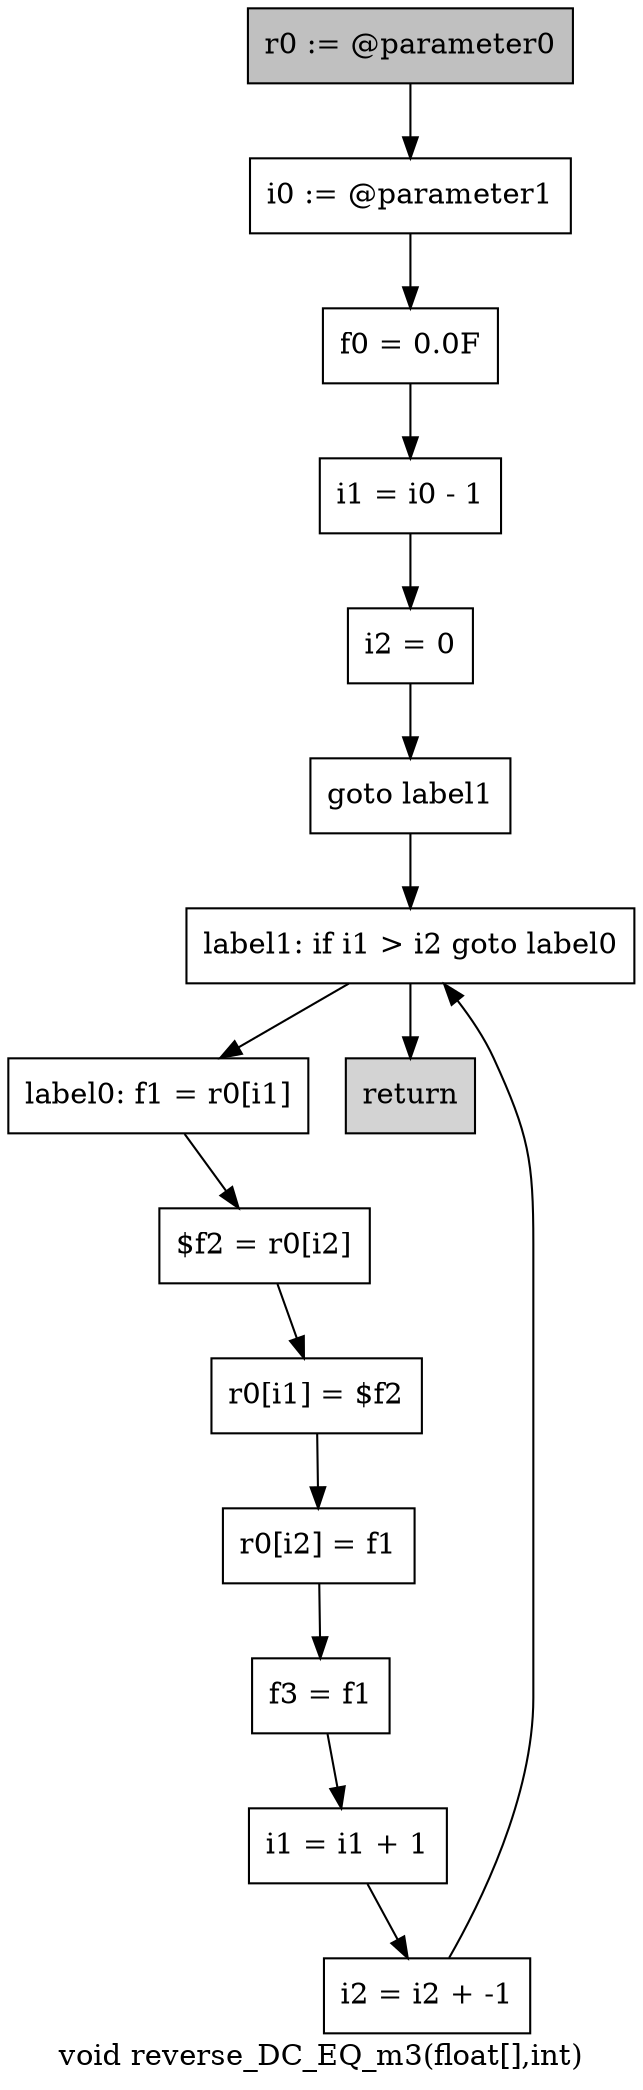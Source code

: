 digraph "void reverse_DC_EQ_m3(float[],int)" {
    label="void reverse_DC_EQ_m3(float[],int)";
    node [shape=box];
    "0" [style=filled,fillcolor=gray,label="r0 := @parameter0",];
    "1" [label="i0 := @parameter1",];
    "0"->"1";
    "2" [label="f0 = 0.0F",];
    "1"->"2";
    "3" [label="i1 = i0 - 1",];
    "2"->"3";
    "4" [label="i2 = 0",];
    "3"->"4";
    "5" [label="goto label1",];
    "4"->"5";
    "13" [label="label1: if i1 > i2 goto label0",];
    "5"->"13";
    "6" [label="label0: f1 = r0[i1]",];
    "7" [label="$f2 = r0[i2]",];
    "6"->"7";
    "8" [label="r0[i1] = $f2",];
    "7"->"8";
    "9" [label="r0[i2] = f1",];
    "8"->"9";
    "10" [label="f3 = f1",];
    "9"->"10";
    "11" [label="i1 = i1 + 1",];
    "10"->"11";
    "12" [label="i2 = i2 + -1",];
    "11"->"12";
    "12"->"13";
    "13"->"6";
    "14" [style=filled,fillcolor=lightgray,label="return",];
    "13"->"14";
}
